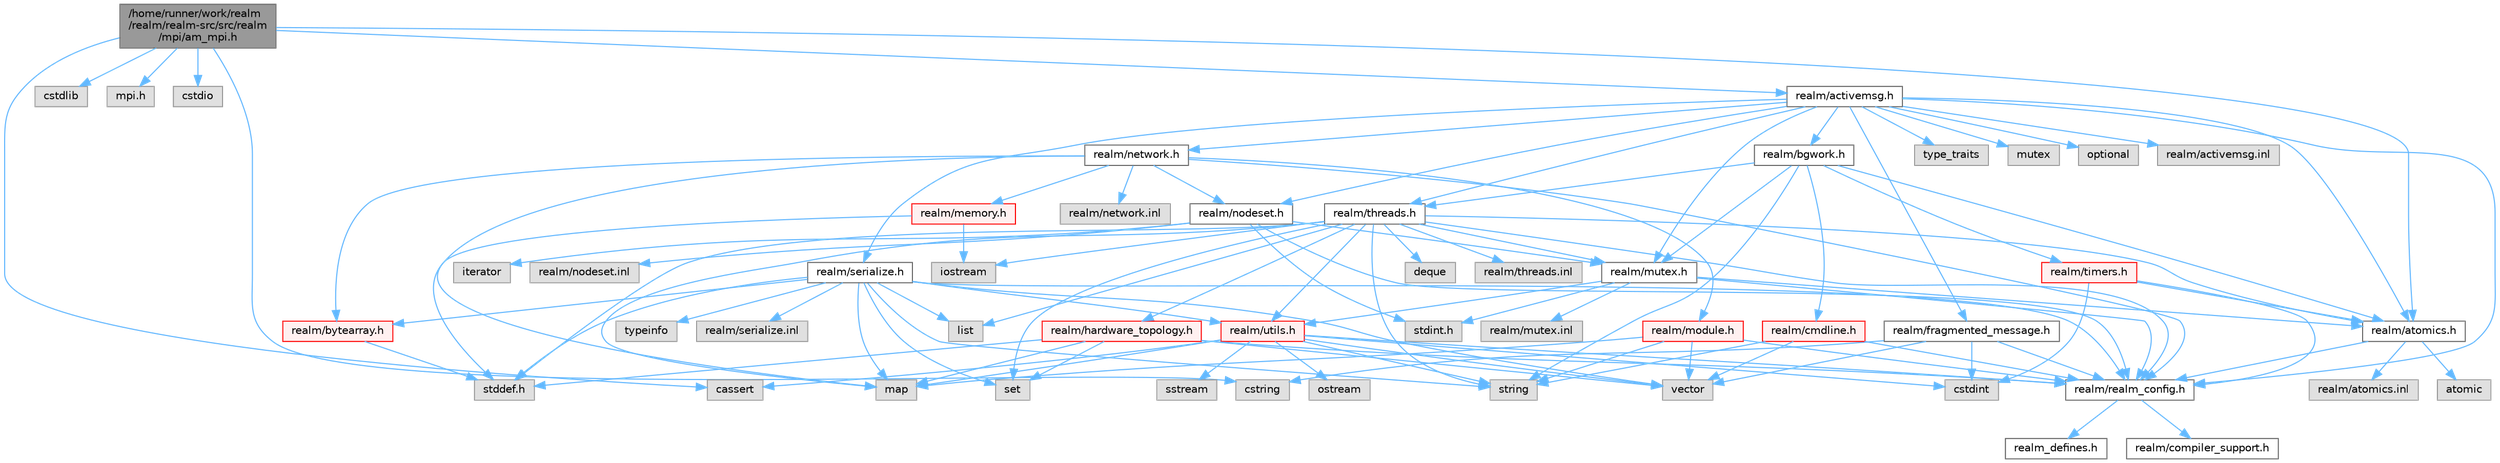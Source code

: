 digraph "/home/runner/work/realm/realm/realm-src/src/realm/mpi/am_mpi.h"
{
 // LATEX_PDF_SIZE
  bgcolor="transparent";
  edge [fontname=Helvetica,fontsize=10,labelfontname=Helvetica,labelfontsize=10];
  node [fontname=Helvetica,fontsize=10,shape=box,height=0.2,width=0.4];
  Node1 [id="Node000001",label="/home/runner/work/realm\l/realm/realm-src/src/realm\l/mpi/am_mpi.h",height=0.2,width=0.4,color="gray40", fillcolor="grey60", style="filled", fontcolor="black",tooltip=" "];
  Node1 -> Node2 [id="edge1_Node000001_Node000002",color="steelblue1",style="solid",tooltip=" "];
  Node2 [id="Node000002",label="cstring",height=0.2,width=0.4,color="grey60", fillcolor="#E0E0E0", style="filled",tooltip=" "];
  Node1 -> Node3 [id="edge2_Node000001_Node000003",color="steelblue1",style="solid",tooltip=" "];
  Node3 [id="Node000003",label="cstdlib",height=0.2,width=0.4,color="grey60", fillcolor="#E0E0E0", style="filled",tooltip=" "];
  Node1 -> Node4 [id="edge3_Node000001_Node000004",color="steelblue1",style="solid",tooltip=" "];
  Node4 [id="Node000004",label="mpi.h",height=0.2,width=0.4,color="grey60", fillcolor="#E0E0E0", style="filled",tooltip=" "];
  Node1 -> Node5 [id="edge4_Node000001_Node000005",color="steelblue1",style="solid",tooltip=" "];
  Node5 [id="Node000005",label="cstdio",height=0.2,width=0.4,color="grey60", fillcolor="#E0E0E0", style="filled",tooltip=" "];
  Node1 -> Node6 [id="edge5_Node000001_Node000006",color="steelblue1",style="solid",tooltip=" "];
  Node6 [id="Node000006",label="cassert",height=0.2,width=0.4,color="grey60", fillcolor="#E0E0E0", style="filled",tooltip=" "];
  Node1 -> Node7 [id="edge6_Node000001_Node000007",color="steelblue1",style="solid",tooltip=" "];
  Node7 [id="Node000007",label="realm/atomics.h",height=0.2,width=0.4,color="grey40", fillcolor="white", style="filled",URL="$atomics_8h.html",tooltip=" "];
  Node7 -> Node8 [id="edge7_Node000007_Node000008",color="steelblue1",style="solid",tooltip=" "];
  Node8 [id="Node000008",label="realm/realm_config.h",height=0.2,width=0.4,color="grey40", fillcolor="white", style="filled",URL="$realm__config_8h.html",tooltip=" "];
  Node8 -> Node9 [id="edge8_Node000008_Node000009",color="steelblue1",style="solid",tooltip=" "];
  Node9 [id="Node000009",label="realm_defines.h",height=0.2,width=0.4,color="grey40", fillcolor="white", style="filled",URL="$realm__defines_8h.html",tooltip=" "];
  Node8 -> Node10 [id="edge9_Node000008_Node000010",color="steelblue1",style="solid",tooltip=" "];
  Node10 [id="Node000010",label="realm/compiler_support.h",height=0.2,width=0.4,color="grey40", fillcolor="white", style="filled",URL="$compiler__support_8h.html",tooltip=" "];
  Node7 -> Node11 [id="edge10_Node000007_Node000011",color="steelblue1",style="solid",tooltip=" "];
  Node11 [id="Node000011",label="atomic",height=0.2,width=0.4,color="grey60", fillcolor="#E0E0E0", style="filled",tooltip=" "];
  Node7 -> Node12 [id="edge11_Node000007_Node000012",color="steelblue1",style="solid",tooltip=" "];
  Node12 [id="Node000012",label="realm/atomics.inl",height=0.2,width=0.4,color="grey60", fillcolor="#E0E0E0", style="filled",tooltip=" "];
  Node1 -> Node13 [id="edge12_Node000001_Node000013",color="steelblue1",style="solid",tooltip=" "];
  Node13 [id="Node000013",label="realm/activemsg.h",height=0.2,width=0.4,color="grey40", fillcolor="white", style="filled",URL="$activemsg_8h.html",tooltip=" "];
  Node13 -> Node8 [id="edge13_Node000013_Node000008",color="steelblue1",style="solid",tooltip=" "];
  Node13 -> Node14 [id="edge14_Node000013_Node000014",color="steelblue1",style="solid",tooltip=" "];
  Node14 [id="Node000014",label="realm/fragmented_message.h",height=0.2,width=0.4,color="grey40", fillcolor="white", style="filled",URL="$fragmented__message_8h.html",tooltip="Helper utility for reconstructing large ActiveMessages that were split into multiple network packets."];
  Node14 -> Node8 [id="edge15_Node000014_Node000008",color="steelblue1",style="solid",tooltip=" "];
  Node14 -> Node15 [id="edge16_Node000014_Node000015",color="steelblue1",style="solid",tooltip=" "];
  Node15 [id="Node000015",label="vector",height=0.2,width=0.4,color="grey60", fillcolor="#E0E0E0", style="filled",tooltip=" "];
  Node14 -> Node16 [id="edge17_Node000014_Node000016",color="steelblue1",style="solid",tooltip=" "];
  Node16 [id="Node000016",label="cstdint",height=0.2,width=0.4,color="grey60", fillcolor="#E0E0E0", style="filled",tooltip=" "];
  Node14 -> Node2 [id="edge18_Node000014_Node000002",color="steelblue1",style="solid",tooltip=" "];
  Node13 -> Node17 [id="edge19_Node000013_Node000017",color="steelblue1",style="solid",tooltip=" "];
  Node17 [id="Node000017",label="realm/mutex.h",height=0.2,width=0.4,color="grey40", fillcolor="white", style="filled",URL="$mutex_8h.html",tooltip=" "];
  Node17 -> Node8 [id="edge20_Node000017_Node000008",color="steelblue1",style="solid",tooltip=" "];
  Node17 -> Node18 [id="edge21_Node000017_Node000018",color="steelblue1",style="solid",tooltip=" "];
  Node18 [id="Node000018",label="realm/utils.h",height=0.2,width=0.4,color="red", fillcolor="#FFF0F0", style="filled",URL="$utils_8h.html",tooltip=" "];
  Node18 -> Node8 [id="edge22_Node000018_Node000008",color="steelblue1",style="solid",tooltip=" "];
  Node18 -> Node19 [id="edge23_Node000018_Node000019",color="steelblue1",style="solid",tooltip=" "];
  Node19 [id="Node000019",label="string",height=0.2,width=0.4,color="grey60", fillcolor="#E0E0E0", style="filled",tooltip=" "];
  Node18 -> Node20 [id="edge24_Node000018_Node000020",color="steelblue1",style="solid",tooltip=" "];
  Node20 [id="Node000020",label="ostream",height=0.2,width=0.4,color="grey60", fillcolor="#E0E0E0", style="filled",tooltip=" "];
  Node18 -> Node15 [id="edge25_Node000018_Node000015",color="steelblue1",style="solid",tooltip=" "];
  Node18 -> Node21 [id="edge26_Node000018_Node000021",color="steelblue1",style="solid",tooltip=" "];
  Node21 [id="Node000021",label="map",height=0.2,width=0.4,color="grey60", fillcolor="#E0E0E0", style="filled",tooltip=" "];
  Node18 -> Node6 [id="edge27_Node000018_Node000006",color="steelblue1",style="solid",tooltip=" "];
  Node18 -> Node16 [id="edge28_Node000018_Node000016",color="steelblue1",style="solid",tooltip=" "];
  Node18 -> Node22 [id="edge29_Node000018_Node000022",color="steelblue1",style="solid",tooltip=" "];
  Node22 [id="Node000022",label="sstream",height=0.2,width=0.4,color="grey60", fillcolor="#E0E0E0", style="filled",tooltip=" "];
  Node17 -> Node7 [id="edge30_Node000017_Node000007",color="steelblue1",style="solid",tooltip=" "];
  Node17 -> Node24 [id="edge31_Node000017_Node000024",color="steelblue1",style="solid",tooltip=" "];
  Node24 [id="Node000024",label="stdint.h",height=0.2,width=0.4,color="grey60", fillcolor="#E0E0E0", style="filled",tooltip=" "];
  Node17 -> Node25 [id="edge32_Node000017_Node000025",color="steelblue1",style="solid",tooltip=" "];
  Node25 [id="Node000025",label="realm/mutex.inl",height=0.2,width=0.4,color="grey60", fillcolor="#E0E0E0", style="filled",tooltip=" "];
  Node13 -> Node26 [id="edge33_Node000013_Node000026",color="steelblue1",style="solid",tooltip=" "];
  Node26 [id="Node000026",label="realm/serialize.h",height=0.2,width=0.4,color="grey40", fillcolor="white", style="filled",URL="$serialize_8h.html",tooltip=" "];
  Node26 -> Node8 [id="edge34_Node000026_Node000008",color="steelblue1",style="solid",tooltip=" "];
  Node26 -> Node27 [id="edge35_Node000026_Node000027",color="steelblue1",style="solid",tooltip=" "];
  Node27 [id="Node000027",label="realm/bytearray.h",height=0.2,width=0.4,color="red", fillcolor="#FFF0F0", style="filled",URL="$bytearray_8h.html",tooltip=" "];
  Node27 -> Node28 [id="edge36_Node000027_Node000028",color="steelblue1",style="solid",tooltip=" "];
  Node28 [id="Node000028",label="stddef.h",height=0.2,width=0.4,color="grey60", fillcolor="#E0E0E0", style="filled",tooltip=" "];
  Node26 -> Node18 [id="edge37_Node000026_Node000018",color="steelblue1",style="solid",tooltip=" "];
  Node26 -> Node28 [id="edge38_Node000026_Node000028",color="steelblue1",style="solid",tooltip=" "];
  Node26 -> Node15 [id="edge39_Node000026_Node000015",color="steelblue1",style="solid",tooltip=" "];
  Node26 -> Node30 [id="edge40_Node000026_Node000030",color="steelblue1",style="solid",tooltip=" "];
  Node30 [id="Node000030",label="list",height=0.2,width=0.4,color="grey60", fillcolor="#E0E0E0", style="filled",tooltip=" "];
  Node26 -> Node31 [id="edge41_Node000026_Node000031",color="steelblue1",style="solid",tooltip=" "];
  Node31 [id="Node000031",label="set",height=0.2,width=0.4,color="grey60", fillcolor="#E0E0E0", style="filled",tooltip=" "];
  Node26 -> Node21 [id="edge42_Node000026_Node000021",color="steelblue1",style="solid",tooltip=" "];
  Node26 -> Node19 [id="edge43_Node000026_Node000019",color="steelblue1",style="solid",tooltip=" "];
  Node26 -> Node32 [id="edge44_Node000026_Node000032",color="steelblue1",style="solid",tooltip=" "];
  Node32 [id="Node000032",label="typeinfo",height=0.2,width=0.4,color="grey60", fillcolor="#E0E0E0", style="filled",tooltip=" "];
  Node26 -> Node33 [id="edge45_Node000026_Node000033",color="steelblue1",style="solid",tooltip=" "];
  Node33 [id="Node000033",label="realm/serialize.inl",height=0.2,width=0.4,color="grey60", fillcolor="#E0E0E0", style="filled",tooltip=" "];
  Node13 -> Node34 [id="edge46_Node000013_Node000034",color="steelblue1",style="solid",tooltip=" "];
  Node34 [id="Node000034",label="realm/nodeset.h",height=0.2,width=0.4,color="grey40", fillcolor="white", style="filled",URL="$nodeset_8h.html",tooltip=" "];
  Node34 -> Node8 [id="edge47_Node000034_Node000008",color="steelblue1",style="solid",tooltip=" "];
  Node34 -> Node17 [id="edge48_Node000034_Node000017",color="steelblue1",style="solid",tooltip=" "];
  Node34 -> Node24 [id="edge49_Node000034_Node000024",color="steelblue1",style="solid",tooltip=" "];
  Node34 -> Node35 [id="edge50_Node000034_Node000035",color="steelblue1",style="solid",tooltip=" "];
  Node35 [id="Node000035",label="iterator",height=0.2,width=0.4,color="grey60", fillcolor="#E0E0E0", style="filled",tooltip=" "];
  Node34 -> Node36 [id="edge51_Node000034_Node000036",color="steelblue1",style="solid",tooltip=" "];
  Node36 [id="Node000036",label="realm/nodeset.inl",height=0.2,width=0.4,color="grey60", fillcolor="#E0E0E0", style="filled",tooltip=" "];
  Node13 -> Node37 [id="edge52_Node000013_Node000037",color="steelblue1",style="solid",tooltip=" "];
  Node37 [id="Node000037",label="realm/network.h",height=0.2,width=0.4,color="grey40", fillcolor="white", style="filled",URL="$network_8h.html",tooltip=" "];
  Node37 -> Node8 [id="edge53_Node000037_Node000008",color="steelblue1",style="solid",tooltip=" "];
  Node37 -> Node38 [id="edge54_Node000037_Node000038",color="steelblue1",style="solid",tooltip=" "];
  Node38 [id="Node000038",label="realm/module.h",height=0.2,width=0.4,color="red", fillcolor="#FFF0F0", style="filled",URL="$module_8h.html",tooltip=" "];
  Node38 -> Node8 [id="edge55_Node000038_Node000008",color="steelblue1",style="solid",tooltip=" "];
  Node38 -> Node15 [id="edge56_Node000038_Node000015",color="steelblue1",style="solid",tooltip=" "];
  Node38 -> Node19 [id="edge57_Node000038_Node000019",color="steelblue1",style="solid",tooltip=" "];
  Node38 -> Node21 [id="edge58_Node000038_Node000021",color="steelblue1",style="solid",tooltip=" "];
  Node37 -> Node34 [id="edge59_Node000037_Node000034",color="steelblue1",style="solid",tooltip=" "];
  Node37 -> Node43 [id="edge60_Node000037_Node000043",color="steelblue1",style="solid",tooltip=" "];
  Node43 [id="Node000043",label="realm/memory.h",height=0.2,width=0.4,color="red", fillcolor="#FFF0F0", style="filled",URL="$memory_8h.html",tooltip=" "];
  Node43 -> Node28 [id="edge61_Node000043_Node000028",color="steelblue1",style="solid",tooltip=" "];
  Node43 -> Node44 [id="edge62_Node000043_Node000044",color="steelblue1",style="solid",tooltip=" "];
  Node44 [id="Node000044",label="iostream",height=0.2,width=0.4,color="grey60", fillcolor="#E0E0E0", style="filled",tooltip=" "];
  Node37 -> Node27 [id="edge63_Node000037_Node000027",color="steelblue1",style="solid",tooltip=" "];
  Node37 -> Node21 [id="edge64_Node000037_Node000021",color="steelblue1",style="solid",tooltip=" "];
  Node37 -> Node46 [id="edge65_Node000037_Node000046",color="steelblue1",style="solid",tooltip=" "];
  Node46 [id="Node000046",label="realm/network.inl",height=0.2,width=0.4,color="grey60", fillcolor="#E0E0E0", style="filled",tooltip=" "];
  Node13 -> Node7 [id="edge66_Node000013_Node000007",color="steelblue1",style="solid",tooltip=" "];
  Node13 -> Node47 [id="edge67_Node000013_Node000047",color="steelblue1",style="solid",tooltip=" "];
  Node47 [id="Node000047",label="realm/threads.h",height=0.2,width=0.4,color="grey40", fillcolor="white", style="filled",URL="$threads_8h.html",tooltip=" "];
  Node47 -> Node8 [id="edge68_Node000047_Node000008",color="steelblue1",style="solid",tooltip=" "];
  Node47 -> Node17 [id="edge69_Node000047_Node000017",color="steelblue1",style="solid",tooltip=" "];
  Node47 -> Node7 [id="edge70_Node000047_Node000007",color="steelblue1",style="solid",tooltip=" "];
  Node47 -> Node18 [id="edge71_Node000047_Node000018",color="steelblue1",style="solid",tooltip=" "];
  Node47 -> Node48 [id="edge72_Node000047_Node000048",color="steelblue1",style="solid",tooltip=" "];
  Node48 [id="Node000048",label="realm/hardware_topology.h",height=0.2,width=0.4,color="red", fillcolor="#FFF0F0", style="filled",URL="$hardware__topology_8h.html",tooltip=" "];
  Node48 -> Node8 [id="edge73_Node000048_Node000008",color="steelblue1",style="solid",tooltip=" "];
  Node48 -> Node28 [id="edge74_Node000048_Node000028",color="steelblue1",style="solid",tooltip=" "];
  Node48 -> Node31 [id="edge75_Node000048_Node000031",color="steelblue1",style="solid",tooltip=" "];
  Node48 -> Node21 [id="edge76_Node000048_Node000021",color="steelblue1",style="solid",tooltip=" "];
  Node48 -> Node15 [id="edge77_Node000048_Node000015",color="steelblue1",style="solid",tooltip=" "];
  Node47 -> Node28 [id="edge78_Node000047_Node000028",color="steelblue1",style="solid",tooltip=" "];
  Node47 -> Node19 [id="edge79_Node000047_Node000019",color="steelblue1",style="solid",tooltip=" "];
  Node47 -> Node30 [id="edge80_Node000047_Node000030",color="steelblue1",style="solid",tooltip=" "];
  Node47 -> Node31 [id="edge81_Node000047_Node000031",color="steelblue1",style="solid",tooltip=" "];
  Node47 -> Node21 [id="edge82_Node000047_Node000021",color="steelblue1",style="solid",tooltip=" "];
  Node47 -> Node50 [id="edge83_Node000047_Node000050",color="steelblue1",style="solid",tooltip=" "];
  Node50 [id="Node000050",label="deque",height=0.2,width=0.4,color="grey60", fillcolor="#E0E0E0", style="filled",tooltip=" "];
  Node47 -> Node44 [id="edge84_Node000047_Node000044",color="steelblue1",style="solid",tooltip=" "];
  Node47 -> Node51 [id="edge85_Node000047_Node000051",color="steelblue1",style="solid",tooltip=" "];
  Node51 [id="Node000051",label="realm/threads.inl",height=0.2,width=0.4,color="grey60", fillcolor="#E0E0E0", style="filled",tooltip=" "];
  Node13 -> Node52 [id="edge86_Node000013_Node000052",color="steelblue1",style="solid",tooltip=" "];
  Node52 [id="Node000052",label="realm/bgwork.h",height=0.2,width=0.4,color="grey40", fillcolor="white", style="filled",URL="$bgwork_8h.html",tooltip=" "];
  Node52 -> Node7 [id="edge87_Node000052_Node000007",color="steelblue1",style="solid",tooltip=" "];
  Node52 -> Node47 [id="edge88_Node000052_Node000047",color="steelblue1",style="solid",tooltip=" "];
  Node52 -> Node17 [id="edge89_Node000052_Node000017",color="steelblue1",style="solid",tooltip=" "];
  Node52 -> Node53 [id="edge90_Node000052_Node000053",color="steelblue1",style="solid",tooltip=" "];
  Node53 [id="Node000053",label="realm/cmdline.h",height=0.2,width=0.4,color="red", fillcolor="#FFF0F0", style="filled",URL="$cmdline_8h.html",tooltip=" "];
  Node53 -> Node8 [id="edge91_Node000053_Node000008",color="steelblue1",style="solid",tooltip=" "];
  Node53 -> Node15 [id="edge92_Node000053_Node000015",color="steelblue1",style="solid",tooltip=" "];
  Node53 -> Node19 [id="edge93_Node000053_Node000019",color="steelblue1",style="solid",tooltip=" "];
  Node52 -> Node55 [id="edge94_Node000052_Node000055",color="steelblue1",style="solid",tooltip=" "];
  Node55 [id="Node000055",label="realm/timers.h",height=0.2,width=0.4,color="red", fillcolor="#FFF0F0", style="filled",URL="$timers_8h.html",tooltip=" "];
  Node55 -> Node8 [id="edge95_Node000055_Node000008",color="steelblue1",style="solid",tooltip=" "];
  Node55 -> Node7 [id="edge96_Node000055_Node000007",color="steelblue1",style="solid",tooltip=" "];
  Node55 -> Node16 [id="edge97_Node000055_Node000016",color="steelblue1",style="solid",tooltip=" "];
  Node52 -> Node19 [id="edge98_Node000052_Node000019",color="steelblue1",style="solid",tooltip=" "];
  Node13 -> Node57 [id="edge99_Node000013_Node000057",color="steelblue1",style="solid",tooltip=" "];
  Node57 [id="Node000057",label="type_traits",height=0.2,width=0.4,color="grey60", fillcolor="#E0E0E0", style="filled",tooltip=" "];
  Node13 -> Node58 [id="edge100_Node000013_Node000058",color="steelblue1",style="solid",tooltip=" "];
  Node58 [id="Node000058",label="mutex",height=0.2,width=0.4,color="grey60", fillcolor="#E0E0E0", style="filled",tooltip=" "];
  Node13 -> Node59 [id="edge101_Node000013_Node000059",color="steelblue1",style="solid",tooltip=" "];
  Node59 [id="Node000059",label="optional",height=0.2,width=0.4,color="grey60", fillcolor="#E0E0E0", style="filled",tooltip=" "];
  Node13 -> Node60 [id="edge102_Node000013_Node000060",color="steelblue1",style="solid",tooltip=" "];
  Node60 [id="Node000060",label="realm/activemsg.inl",height=0.2,width=0.4,color="grey60", fillcolor="#E0E0E0", style="filled",tooltip=" "];
}
